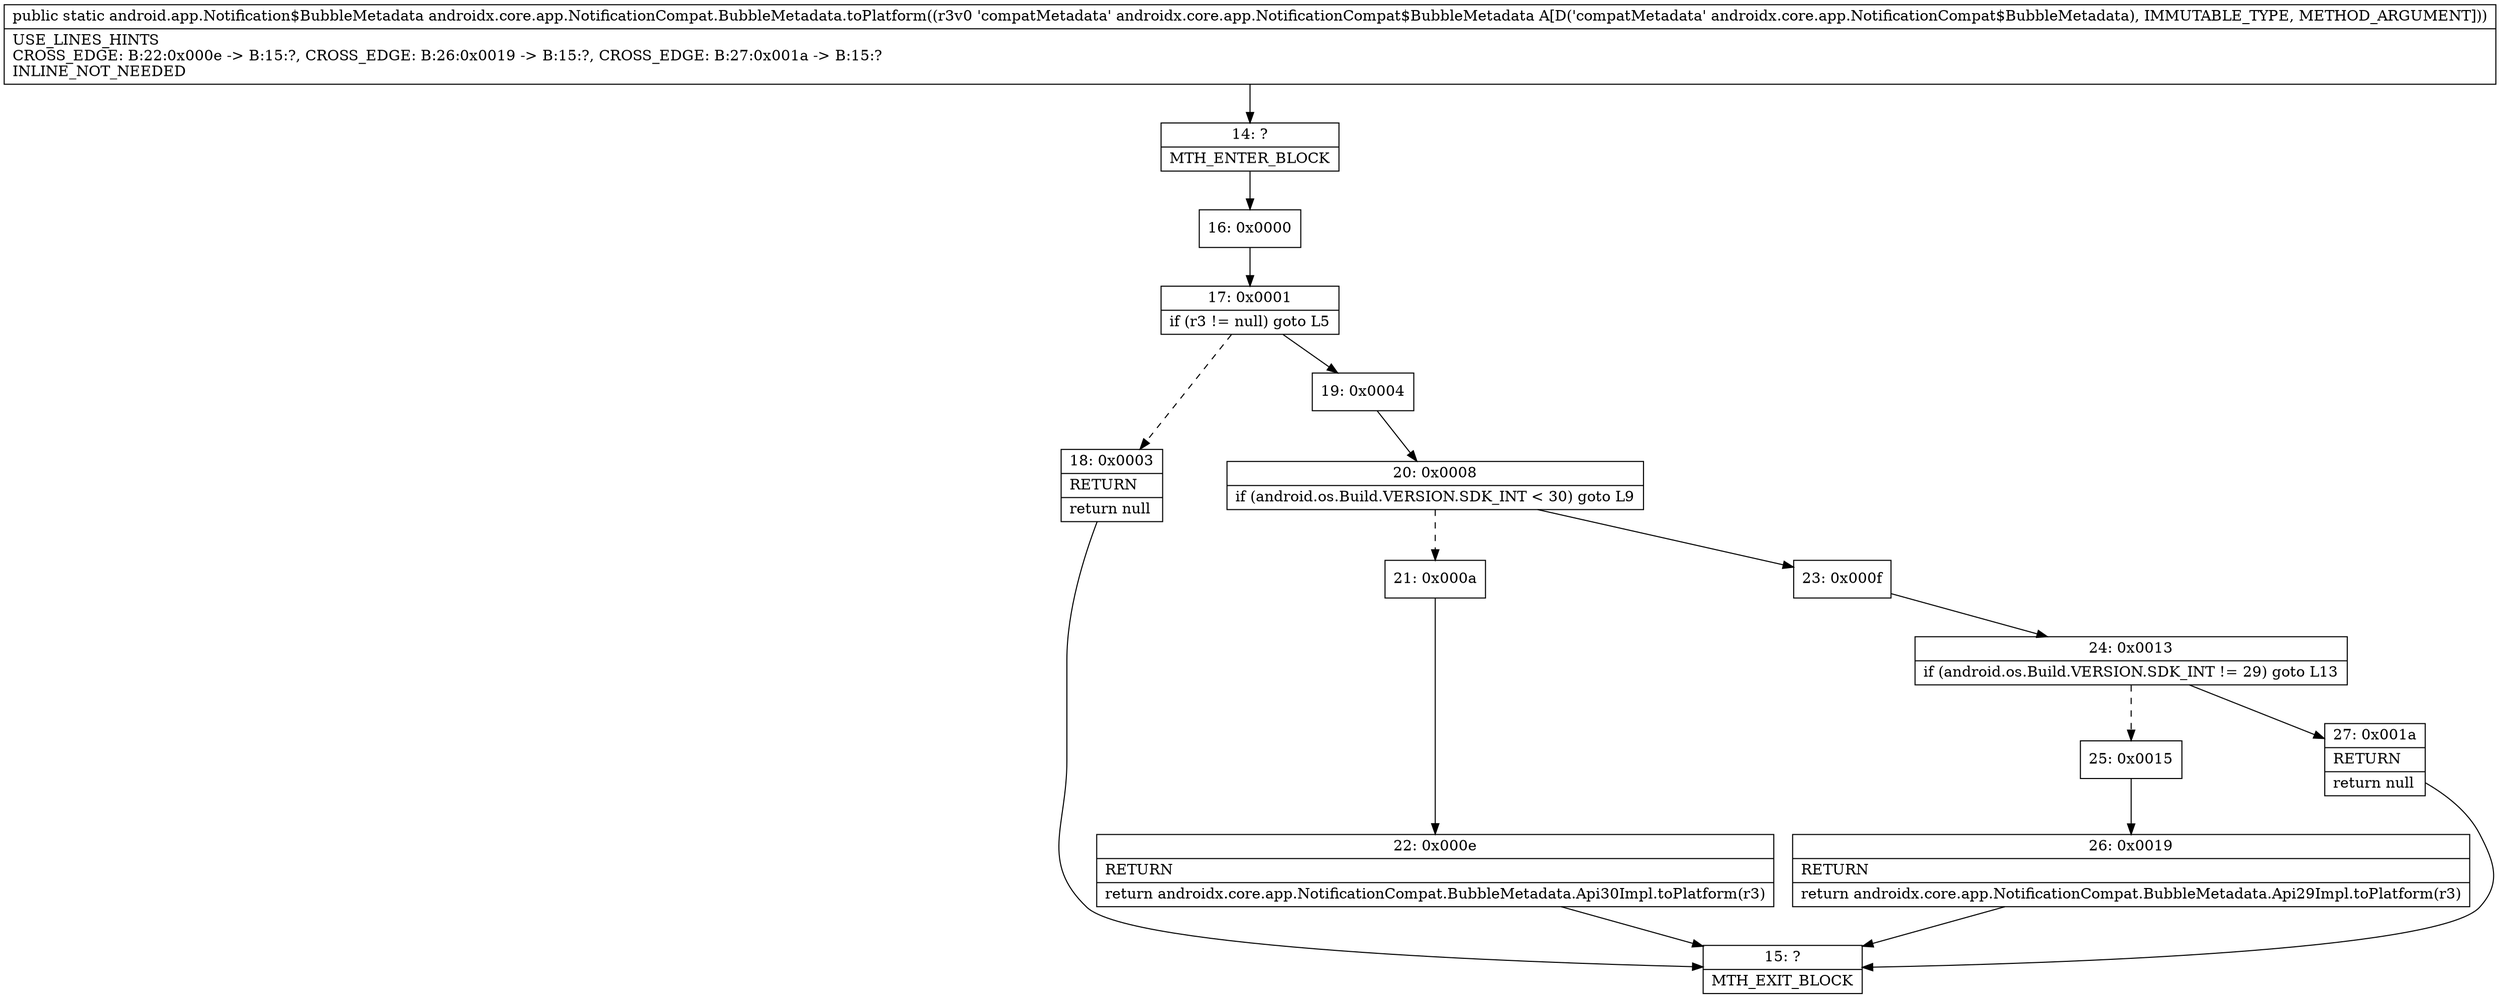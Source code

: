 digraph "CFG forandroidx.core.app.NotificationCompat.BubbleMetadata.toPlatform(Landroidx\/core\/app\/NotificationCompat$BubbleMetadata;)Landroid\/app\/Notification$BubbleMetadata;" {
Node_14 [shape=record,label="{14\:\ ?|MTH_ENTER_BLOCK\l}"];
Node_16 [shape=record,label="{16\:\ 0x0000}"];
Node_17 [shape=record,label="{17\:\ 0x0001|if (r3 != null) goto L5\l}"];
Node_18 [shape=record,label="{18\:\ 0x0003|RETURN\l|return null\l}"];
Node_15 [shape=record,label="{15\:\ ?|MTH_EXIT_BLOCK\l}"];
Node_19 [shape=record,label="{19\:\ 0x0004}"];
Node_20 [shape=record,label="{20\:\ 0x0008|if (android.os.Build.VERSION.SDK_INT \< 30) goto L9\l}"];
Node_21 [shape=record,label="{21\:\ 0x000a}"];
Node_22 [shape=record,label="{22\:\ 0x000e|RETURN\l|return androidx.core.app.NotificationCompat.BubbleMetadata.Api30Impl.toPlatform(r3)\l}"];
Node_23 [shape=record,label="{23\:\ 0x000f}"];
Node_24 [shape=record,label="{24\:\ 0x0013|if (android.os.Build.VERSION.SDK_INT != 29) goto L13\l}"];
Node_25 [shape=record,label="{25\:\ 0x0015}"];
Node_26 [shape=record,label="{26\:\ 0x0019|RETURN\l|return androidx.core.app.NotificationCompat.BubbleMetadata.Api29Impl.toPlatform(r3)\l}"];
Node_27 [shape=record,label="{27\:\ 0x001a|RETURN\l|return null\l}"];
MethodNode[shape=record,label="{public static android.app.Notification$BubbleMetadata androidx.core.app.NotificationCompat.BubbleMetadata.toPlatform((r3v0 'compatMetadata' androidx.core.app.NotificationCompat$BubbleMetadata A[D('compatMetadata' androidx.core.app.NotificationCompat$BubbleMetadata), IMMUTABLE_TYPE, METHOD_ARGUMENT]))  | USE_LINES_HINTS\lCROSS_EDGE: B:22:0x000e \-\> B:15:?, CROSS_EDGE: B:26:0x0019 \-\> B:15:?, CROSS_EDGE: B:27:0x001a \-\> B:15:?\lINLINE_NOT_NEEDED\l}"];
MethodNode -> Node_14;Node_14 -> Node_16;
Node_16 -> Node_17;
Node_17 -> Node_18[style=dashed];
Node_17 -> Node_19;
Node_18 -> Node_15;
Node_19 -> Node_20;
Node_20 -> Node_21[style=dashed];
Node_20 -> Node_23;
Node_21 -> Node_22;
Node_22 -> Node_15;
Node_23 -> Node_24;
Node_24 -> Node_25[style=dashed];
Node_24 -> Node_27;
Node_25 -> Node_26;
Node_26 -> Node_15;
Node_27 -> Node_15;
}

